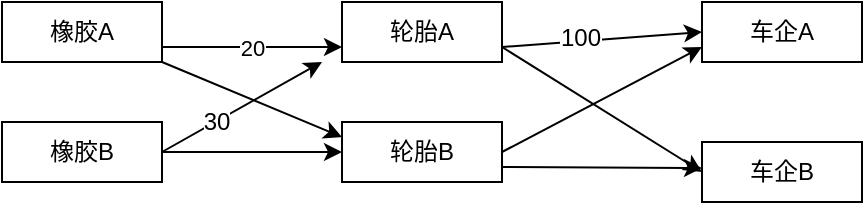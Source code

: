 <mxfile pages="1" version="11.2.3" type="github"><diagram id="58lJd7rgnkXxaXzC5PLg" name="第 1 页"><mxGraphModel dx="599" dy="334" grid="1" gridSize="10" guides="1" tooltips="1" connect="1" arrows="1" fold="1" page="1" pageScale="1" pageWidth="827" pageHeight="1169" math="0" shadow="0"><root><mxCell id="0"/><mxCell id="1" parent="0"/><mxCell id="7OlJHTofMHiwwHNZfYFi-1" value="车企A" style="rounded=0;whiteSpace=wrap;html=1;" vertex="1" parent="1"><mxGeometry x="370" y="160" width="80" height="30" as="geometry"/></mxCell><mxCell id="7OlJHTofMHiwwHNZfYFi-2" value="车企B" style="rounded=0;whiteSpace=wrap;html=1;" vertex="1" parent="1"><mxGeometry x="370" y="230" width="80" height="30" as="geometry"/></mxCell><mxCell id="7OlJHTofMHiwwHNZfYFi-4" value="橡胶A" style="rounded=0;whiteSpace=wrap;html=1;" vertex="1" parent="1"><mxGeometry x="20" y="160" width="80" height="30" as="geometry"/></mxCell><mxCell id="7OlJHTofMHiwwHNZfYFi-5" value="橡胶B" style="rounded=0;whiteSpace=wrap;html=1;" vertex="1" parent="1"><mxGeometry x="20" y="220" width="80" height="30" as="geometry"/></mxCell><mxCell id="7OlJHTofMHiwwHNZfYFi-6" value="轮胎A" style="rounded=0;whiteSpace=wrap;html=1;" vertex="1" parent="1"><mxGeometry x="190" y="160" width="80" height="30" as="geometry"/></mxCell><mxCell id="7OlJHTofMHiwwHNZfYFi-7" value="轮胎B" style="rounded=0;whiteSpace=wrap;html=1;" vertex="1" parent="1"><mxGeometry x="190" y="220" width="80" height="30" as="geometry"/></mxCell><mxCell id="7OlJHTofMHiwwHNZfYFi-8" value="20" style="endArrow=classic;html=1;exitX=1;exitY=0.75;exitDx=0;exitDy=0;entryX=0;entryY=0.75;entryDx=0;entryDy=0;" edge="1" parent="1" source="7OlJHTofMHiwwHNZfYFi-4" target="7OlJHTofMHiwwHNZfYFi-6"><mxGeometry width="50" height="50" relative="1" as="geometry"><mxPoint x="80" y="340" as="sourcePoint"/><mxPoint x="130" y="290" as="targetPoint"/></mxGeometry></mxCell><mxCell id="7OlJHTofMHiwwHNZfYFi-9" value="" style="endArrow=classic;html=1;exitX=1;exitY=1;exitDx=0;exitDy=0;entryX=0;entryY=0.25;entryDx=0;entryDy=0;exitPerimeter=0;" edge="1" parent="1" source="7OlJHTofMHiwwHNZfYFi-4" target="7OlJHTofMHiwwHNZfYFi-7"><mxGeometry width="50" height="50" relative="1" as="geometry"><mxPoint x="100" y="204.5" as="sourcePoint"/><mxPoint x="190" y="204.5" as="targetPoint"/></mxGeometry></mxCell><mxCell id="7OlJHTofMHiwwHNZfYFi-10" value="" style="endArrow=classic;html=1;exitX=1;exitY=0.75;exitDx=0;exitDy=0;entryX=0;entryY=0.5;entryDx=0;entryDy=0;" edge="1" parent="1" source="7OlJHTofMHiwwHNZfYFi-6" target="7OlJHTofMHiwwHNZfYFi-1"><mxGeometry width="50" height="50" relative="1" as="geometry"><mxPoint x="200" y="400" as="sourcePoint"/><mxPoint x="250" y="350" as="targetPoint"/></mxGeometry></mxCell><mxCell id="7OlJHTofMHiwwHNZfYFi-16" value="100" style="text;html=1;resizable=0;points=[];align=center;verticalAlign=middle;labelBackgroundColor=#ffffff;" vertex="1" connectable="0" parent="7OlJHTofMHiwwHNZfYFi-10"><mxGeometry x="-0.218" y="2" relative="1" as="geometry"><mxPoint as="offset"/></mxGeometry></mxCell><mxCell id="7OlJHTofMHiwwHNZfYFi-11" value="" style="endArrow=classic;html=1;exitX=1;exitY=0.5;exitDx=0;exitDy=0;entryX=0;entryY=0.75;entryDx=0;entryDy=0;" edge="1" parent="1" source="7OlJHTofMHiwwHNZfYFi-7" target="7OlJHTofMHiwwHNZfYFi-1"><mxGeometry width="50" height="50" relative="1" as="geometry"><mxPoint x="270" y="227.5" as="sourcePoint"/><mxPoint x="360" y="250" as="targetPoint"/></mxGeometry></mxCell><mxCell id="7OlJHTofMHiwwHNZfYFi-12" value="" style="endArrow=classic;html=1;exitX=1;exitY=0.5;exitDx=0;exitDy=0;" edge="1" parent="1" source="7OlJHTofMHiwwHNZfYFi-5"><mxGeometry width="50" height="50" relative="1" as="geometry"><mxPoint x="80" y="360" as="sourcePoint"/><mxPoint x="180" y="190" as="targetPoint"/></mxGeometry></mxCell><mxCell id="7OlJHTofMHiwwHNZfYFi-17" value="30" style="text;html=1;resizable=0;points=[];align=center;verticalAlign=middle;labelBackgroundColor=#ffffff;" vertex="1" connectable="0" parent="7OlJHTofMHiwwHNZfYFi-12"><mxGeometry x="-0.327" relative="1" as="geometry"><mxPoint as="offset"/></mxGeometry></mxCell><mxCell id="7OlJHTofMHiwwHNZfYFi-13" value="" style="endArrow=classic;html=1;exitX=1;exitY=0.5;exitDx=0;exitDy=0;entryX=0;entryY=0.5;entryDx=0;entryDy=0;" edge="1" parent="1" source="7OlJHTofMHiwwHNZfYFi-5" target="7OlJHTofMHiwwHNZfYFi-7"><mxGeometry width="50" height="50" relative="1" as="geometry"><mxPoint x="100" y="250" as="sourcePoint"/><mxPoint x="180" y="205" as="targetPoint"/></mxGeometry></mxCell><mxCell id="7OlJHTofMHiwwHNZfYFi-14" value="" style="endArrow=classic;html=1;exitX=1;exitY=0.75;exitDx=0;exitDy=0;entryX=0;entryY=0.5;entryDx=0;entryDy=0;" edge="1" parent="1" source="7OlJHTofMHiwwHNZfYFi-6" target="7OlJHTofMHiwwHNZfYFi-2"><mxGeometry width="50" height="50" relative="1" as="geometry"><mxPoint x="270" y="175" as="sourcePoint"/><mxPoint x="360" y="212.5" as="targetPoint"/></mxGeometry></mxCell><mxCell id="7OlJHTofMHiwwHNZfYFi-15" value="" style="endArrow=classic;html=1;exitX=1;exitY=0.75;exitDx=0;exitDy=0;" edge="1" parent="1"><mxGeometry width="50" height="50" relative="1" as="geometry"><mxPoint x="270" y="242.5" as="sourcePoint"/><mxPoint x="370" y="243" as="targetPoint"/></mxGeometry></mxCell></root></mxGraphModel></diagram></mxfile>